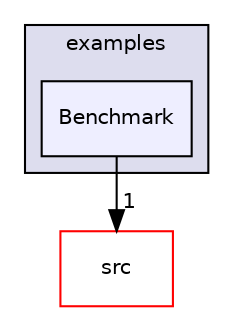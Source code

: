 digraph "examples/Benchmark" {
  compound=true
  node [ fontsize="10", fontname="Helvetica"];
  edge [ labelfontsize="10", labelfontname="Helvetica"];
  subgraph clusterdir_d28a4824dc47e487b107a5db32ef43c4 {
    graph [ bgcolor="#ddddee", pencolor="black", label="examples" fontname="Helvetica", fontsize="10", URL="dir_d28a4824dc47e487b107a5db32ef43c4.html"]
  dir_57865dd379b9744e2314c42289a7a619 [shape=box, label="Benchmark", style="filled", fillcolor="#eeeeff", pencolor="black", URL="dir_57865dd379b9744e2314c42289a7a619.html"];
  }
  dir_68267d1309a1af8e8297ef4c3efbcdba [shape=box label="src" fillcolor="white" style="filled" color="red" URL="dir_68267d1309a1af8e8297ef4c3efbcdba.html"];
  dir_57865dd379b9744e2314c42289a7a619->dir_68267d1309a1af8e8297ef4c3efbcdba [headlabel="1", labeldistance=1.5 headhref="dir_000017_000019.html"];
}
